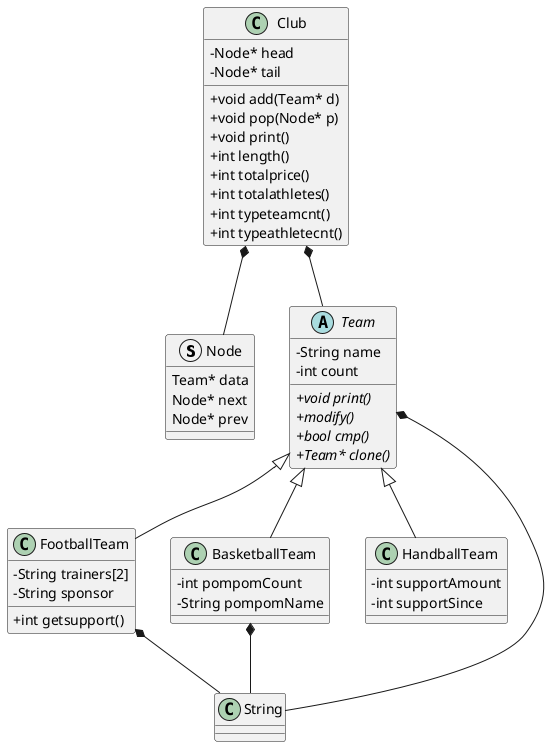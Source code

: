 @startuml
skinparam classAttributeIconSize 0

struct Node{
Team* data
Node* next
Node* prev
}


abstract class Team {
-String name
-int count
+{abstract} void print()
+{abstract} modify()
+{abstract} bool cmp()
+{abstract} Team* clone()
}

class Club{
-Node* head
-Node* tail
+void add(Team* d)
+void pop(Node* p)
+void print()
+int length()
+int totalprice()
+int totalathletes()
+int typeteamcnt()
+int typeathletecnt()
}

class FootballTeam{
-String trainers[2]
-String sponsor
+int getsupport()
}

class BasketballTeam{
-int pompomCount
-String pompomName
}

class HandballTeam{
-int supportAmount
-int supportSince
}

Club *-- Team
Club *-- Node
Team <|-- FootballTeam
Team <|-- BasketballTeam
Team <|--HandballTeam
FootballTeam *-- String
BasketballTeam *-- String
Team *-- String

@enduml